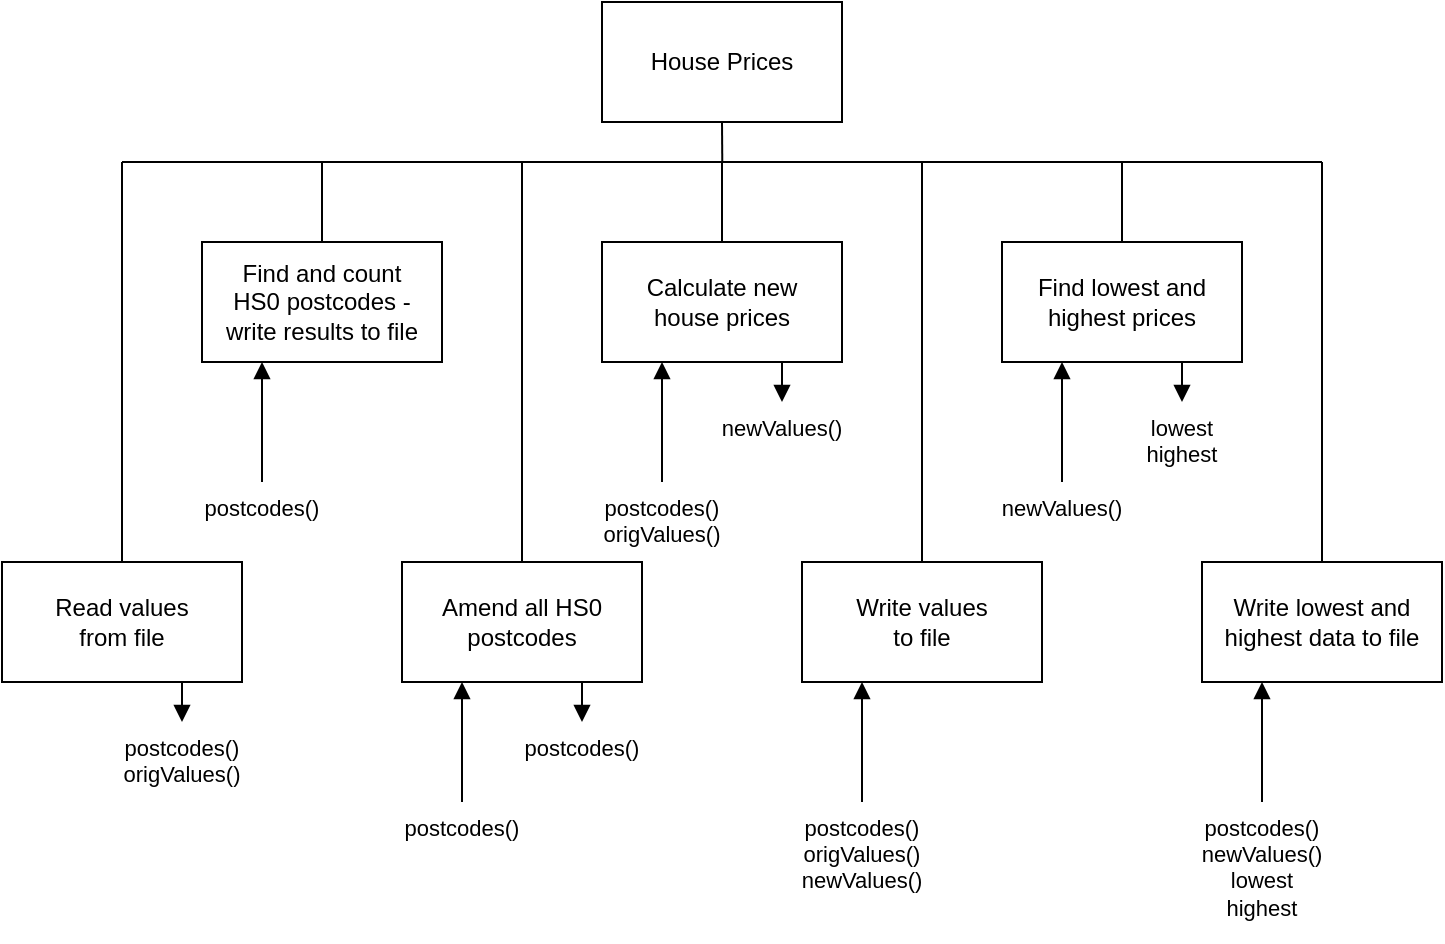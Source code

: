 <mxfile version="20.3.0" type="device"><diagram name="sd" id="VnjkQmpZoNo_wONIIv6f"><mxGraphModel dx="782" dy="539" grid="1" gridSize="10" guides="1" tooltips="1" connect="1" arrows="1" fold="1" page="1" pageScale="1" pageWidth="1169" pageHeight="827" math="0" shadow="0"><root><mxCell id="0"/><mxCell id="1" parent="0"/><mxCell id="U1RbsRqmAA--ChEILww5-11" style="rounded=0;orthogonalLoop=1;jettySize=auto;html=1;exitX=0.5;exitY=1;exitDx=0;exitDy=0;endArrow=none;endFill=0;" parent="1" source="PowVe_XcdjHxKWlcwQPH-1" edge="1"><mxGeometry relative="1" as="geometry"><mxPoint x="600.143" y="200.0" as="targetPoint"/></mxGeometry></mxCell><mxCell id="PowVe_XcdjHxKWlcwQPH-1" value="House Prices" style="rounded=0;whiteSpace=wrap;html=1;spacingLeft=4;spacingRight=4;" parent="1" vertex="1"><mxGeometry x="540" y="120" width="120" height="60" as="geometry"/></mxCell><mxCell id="PowVe_XcdjHxKWlcwQPH-7" style="rounded=0;orthogonalLoop=1;jettySize=auto;html=1;exitX=0.75;exitY=1;exitDx=0;exitDy=0;endArrow=block;endFill=1;" parent="1" source="PowVe_XcdjHxKWlcwQPH-2" edge="1"><mxGeometry relative="1" as="geometry"><mxPoint x="330" y="480" as="targetPoint"/></mxGeometry></mxCell><mxCell id="PowVe_XcdjHxKWlcwQPH-25" style="edgeStyle=none;shape=connector;rounded=0;orthogonalLoop=1;jettySize=auto;html=1;exitX=0.5;exitY=0;exitDx=0;exitDy=0;labelBackgroundColor=default;strokeColor=default;align=center;verticalAlign=middle;fontFamily=Helvetica;fontSize=11;fontColor=default;endArrow=none;endFill=0;" parent="1" source="PowVe_XcdjHxKWlcwQPH-2" edge="1"><mxGeometry relative="1" as="geometry"><mxPoint x="300" y="200" as="targetPoint"/></mxGeometry></mxCell><mxCell id="PowVe_XcdjHxKWlcwQPH-2" value="Read values&lt;br&gt;from file" style="rounded=0;whiteSpace=wrap;html=1;spacingLeft=4;spacingRight=4;" parent="1" vertex="1"><mxGeometry x="240" y="400" width="120" height="60" as="geometry"/></mxCell><mxCell id="PowVe_XcdjHxKWlcwQPH-9" style="edgeStyle=none;shape=connector;rounded=0;orthogonalLoop=1;jettySize=auto;html=1;exitX=0.25;exitY=1;exitDx=0;exitDy=0;labelBackgroundColor=default;strokeColor=default;align=center;verticalAlign=middle;fontFamily=Helvetica;fontSize=11;fontColor=default;endArrow=none;endFill=0;startArrow=block;startFill=1;" parent="1" source="PowVe_XcdjHxKWlcwQPH-3" edge="1"><mxGeometry relative="1" as="geometry"><mxPoint x="370" y="360" as="targetPoint"/></mxGeometry></mxCell><mxCell id="PowVe_XcdjHxKWlcwQPH-26" style="edgeStyle=none;shape=connector;rounded=0;orthogonalLoop=1;jettySize=auto;html=1;exitX=0.5;exitY=0;exitDx=0;exitDy=0;labelBackgroundColor=default;strokeColor=default;align=center;verticalAlign=middle;fontFamily=Helvetica;fontSize=11;fontColor=default;endArrow=none;endFill=0;" parent="1" source="PowVe_XcdjHxKWlcwQPH-3" edge="1"><mxGeometry relative="1" as="geometry"><mxPoint x="400" y="200" as="targetPoint"/></mxGeometry></mxCell><mxCell id="PowVe_XcdjHxKWlcwQPH-3" value="Find and count&lt;br&gt;HS0 postcodes -&lt;br&gt;write results to file" style="rounded=0;whiteSpace=wrap;html=1;spacingLeft=4;spacingRight=4;" parent="1" vertex="1"><mxGeometry x="340" y="240" width="120" height="60" as="geometry"/></mxCell><mxCell id="PowVe_XcdjHxKWlcwQPH-11" style="edgeStyle=none;shape=connector;rounded=0;orthogonalLoop=1;jettySize=auto;html=1;exitX=0.25;exitY=1;exitDx=0;exitDy=0;labelBackgroundColor=default;strokeColor=default;align=center;verticalAlign=middle;fontFamily=Helvetica;fontSize=11;fontColor=default;endArrow=none;endFill=0;startArrow=block;startFill=1;" parent="1" source="PowVe_XcdjHxKWlcwQPH-4" edge="1"><mxGeometry relative="1" as="geometry"><mxPoint x="470" y="520" as="targetPoint"/></mxGeometry></mxCell><mxCell id="PowVe_XcdjHxKWlcwQPH-12" style="edgeStyle=none;shape=connector;rounded=0;orthogonalLoop=1;jettySize=auto;html=1;exitX=0.75;exitY=1;exitDx=0;exitDy=0;labelBackgroundColor=default;strokeColor=default;align=center;verticalAlign=middle;fontFamily=Helvetica;fontSize=11;fontColor=default;endArrow=block;endFill=1;" parent="1" source="PowVe_XcdjHxKWlcwQPH-4" edge="1"><mxGeometry relative="1" as="geometry"><mxPoint x="530" y="480" as="targetPoint"/></mxGeometry></mxCell><mxCell id="RG_cs5pnTQg8f9EixFHb-1" style="edgeStyle=orthogonalEdgeStyle;rounded=0;orthogonalLoop=1;jettySize=auto;html=1;exitX=0.5;exitY=0;exitDx=0;exitDy=0;endArrow=none;endFill=0;" edge="1" parent="1" source="PowVe_XcdjHxKWlcwQPH-4"><mxGeometry relative="1" as="geometry"><mxPoint x="500" y="200" as="targetPoint"/></mxGeometry></mxCell><mxCell id="PowVe_XcdjHxKWlcwQPH-4" value="Amend all HS0 postcodes" style="rounded=0;whiteSpace=wrap;html=1;spacingLeft=4;spacingRight=4;" parent="1" vertex="1"><mxGeometry x="440" y="400" width="120" height="60" as="geometry"/></mxCell><mxCell id="PowVe_XcdjHxKWlcwQPH-16" style="edgeStyle=none;shape=connector;rounded=0;orthogonalLoop=1;jettySize=auto;html=1;exitX=0.25;exitY=1;exitDx=0;exitDy=0;labelBackgroundColor=default;strokeColor=default;align=center;verticalAlign=middle;fontFamily=Helvetica;fontSize=11;fontColor=default;endArrow=none;endFill=0;startArrow=block;startFill=1;" parent="1" source="PowVe_XcdjHxKWlcwQPH-5" edge="1"><mxGeometry relative="1" as="geometry"><mxPoint x="570" y="360" as="targetPoint"/></mxGeometry></mxCell><mxCell id="PowVe_XcdjHxKWlcwQPH-17" style="edgeStyle=none;shape=connector;rounded=0;orthogonalLoop=1;jettySize=auto;html=1;exitX=0.75;exitY=1;exitDx=0;exitDy=0;labelBackgroundColor=default;strokeColor=default;align=center;verticalAlign=middle;fontFamily=Helvetica;fontSize=11;fontColor=default;endArrow=block;endFill=1;" parent="1" source="PowVe_XcdjHxKWlcwQPH-5" edge="1"><mxGeometry relative="1" as="geometry"><mxPoint x="630" y="320" as="targetPoint"/></mxGeometry></mxCell><mxCell id="PowVe_XcdjHxKWlcwQPH-27" style="edgeStyle=none;shape=connector;rounded=0;orthogonalLoop=1;jettySize=auto;html=1;exitX=0.5;exitY=0;exitDx=0;exitDy=0;labelBackgroundColor=default;strokeColor=default;align=center;verticalAlign=middle;fontFamily=Helvetica;fontSize=11;fontColor=default;endArrow=none;endFill=0;" parent="1" source="PowVe_XcdjHxKWlcwQPH-5" edge="1"><mxGeometry relative="1" as="geometry"><mxPoint x="600" y="200" as="targetPoint"/></mxGeometry></mxCell><mxCell id="PowVe_XcdjHxKWlcwQPH-5" value="Calculate new house prices" style="rounded=0;whiteSpace=wrap;html=1;spacingLeft=4;spacingRight=4;" parent="1" vertex="1"><mxGeometry x="540" y="240" width="120" height="60" as="geometry"/></mxCell><mxCell id="PowVe_XcdjHxKWlcwQPH-21" style="edgeStyle=none;shape=connector;rounded=0;orthogonalLoop=1;jettySize=auto;html=1;exitX=0.25;exitY=1;exitDx=0;exitDy=0;labelBackgroundColor=default;strokeColor=default;align=center;verticalAlign=middle;fontFamily=Helvetica;fontSize=11;fontColor=default;endArrow=none;endFill=0;startArrow=block;startFill=1;" parent="1" source="PowVe_XcdjHxKWlcwQPH-6" edge="1"><mxGeometry relative="1" as="geometry"><mxPoint x="670" y="520" as="targetPoint"/></mxGeometry></mxCell><mxCell id="PowVe_XcdjHxKWlcwQPH-28" style="edgeStyle=none;shape=connector;rounded=0;orthogonalLoop=1;jettySize=auto;html=1;exitX=0.5;exitY=0;exitDx=0;exitDy=0;labelBackgroundColor=default;strokeColor=default;align=center;verticalAlign=middle;fontFamily=Helvetica;fontSize=11;fontColor=default;endArrow=none;endFill=0;" parent="1" source="PowVe_XcdjHxKWlcwQPH-6" edge="1"><mxGeometry relative="1" as="geometry"><mxPoint x="700" y="200" as="targetPoint"/></mxGeometry></mxCell><mxCell id="PowVe_XcdjHxKWlcwQPH-6" value="Write values&lt;br&gt;to file" style="rounded=0;whiteSpace=wrap;html=1;spacingLeft=4;spacingRight=4;" parent="1" vertex="1"><mxGeometry x="640" y="400" width="120" height="60" as="geometry"/></mxCell><mxCell id="PowVe_XcdjHxKWlcwQPH-8" value="postcodes()&lt;br&gt;origValues()" style="text;html=1;strokeColor=none;fillColor=none;align=center;verticalAlign=top;whiteSpace=wrap;rounded=0;fontSize=11;fontFamily=Helvetica;fontColor=default;" parent="1" vertex="1"><mxGeometry x="290" y="480" width="80" height="40" as="geometry"/></mxCell><mxCell id="PowVe_XcdjHxKWlcwQPH-13" value="postcodes()" style="text;html=1;strokeColor=none;fillColor=none;align=center;verticalAlign=top;whiteSpace=wrap;rounded=0;fontSize=11;fontFamily=Helvetica;fontColor=default;" parent="1" vertex="1"><mxGeometry x="330" y="360" width="80" height="30" as="geometry"/></mxCell><mxCell id="PowVe_XcdjHxKWlcwQPH-14" value="postcodes()" style="text;html=1;strokeColor=none;fillColor=none;align=center;verticalAlign=top;whiteSpace=wrap;rounded=0;fontSize=11;fontFamily=Helvetica;fontColor=default;" parent="1" vertex="1"><mxGeometry x="430" y="520" width="80" height="30" as="geometry"/></mxCell><mxCell id="PowVe_XcdjHxKWlcwQPH-15" value="postcodes()" style="text;html=1;strokeColor=none;fillColor=none;align=center;verticalAlign=top;whiteSpace=wrap;rounded=0;fontSize=11;fontFamily=Helvetica;fontColor=default;" parent="1" vertex="1"><mxGeometry x="490" y="480" width="80" height="30" as="geometry"/></mxCell><mxCell id="PowVe_XcdjHxKWlcwQPH-18" value="postcodes()&lt;br&gt;origValues()" style="text;html=1;strokeColor=none;fillColor=none;align=center;verticalAlign=top;whiteSpace=wrap;rounded=0;fontSize=11;fontFamily=Helvetica;fontColor=default;" parent="1" vertex="1"><mxGeometry x="530" y="360" width="80" height="40" as="geometry"/></mxCell><mxCell id="PowVe_XcdjHxKWlcwQPH-19" value="newValues()" style="text;html=1;strokeColor=none;fillColor=none;align=center;verticalAlign=top;whiteSpace=wrap;rounded=0;fontSize=11;fontFamily=Helvetica;fontColor=default;" parent="1" vertex="1"><mxGeometry x="590" y="320" width="80" height="30" as="geometry"/></mxCell><mxCell id="PowVe_XcdjHxKWlcwQPH-22" value="postcodes()&lt;br&gt;origValues()&lt;br&gt;newValues()" style="text;html=1;strokeColor=none;fillColor=none;align=center;verticalAlign=top;whiteSpace=wrap;rounded=0;fontSize=11;fontFamily=Helvetica;fontColor=default;" parent="1" vertex="1"><mxGeometry x="630" y="520" width="80" height="50" as="geometry"/></mxCell><mxCell id="PowVe_XcdjHxKWlcwQPH-23" value="" style="endArrow=none;html=1;rounded=0;labelBackgroundColor=default;strokeColor=default;align=center;verticalAlign=middle;fontFamily=Helvetica;fontSize=11;fontColor=default;shape=connector;" parent="1" edge="1"><mxGeometry width="50" height="50" relative="1" as="geometry"><mxPoint x="300" y="200" as="sourcePoint"/><mxPoint x="900" y="200" as="targetPoint"/></mxGeometry></mxCell><mxCell id="U1RbsRqmAA--ChEILww5-1" style="edgeStyle=none;shape=connector;rounded=0;orthogonalLoop=1;jettySize=auto;html=1;exitX=0.25;exitY=1;exitDx=0;exitDy=0;labelBackgroundColor=default;strokeColor=default;align=center;verticalAlign=middle;fontFamily=Helvetica;fontSize=11;fontColor=default;endArrow=none;endFill=0;startArrow=block;startFill=1;" parent="1" source="U1RbsRqmAA--ChEILww5-4" edge="1"><mxGeometry relative="1" as="geometry"><mxPoint x="770" y="360" as="targetPoint"/></mxGeometry></mxCell><mxCell id="U1RbsRqmAA--ChEILww5-2" style="edgeStyle=none;shape=connector;rounded=0;orthogonalLoop=1;jettySize=auto;html=1;exitX=0.75;exitY=1;exitDx=0;exitDy=0;labelBackgroundColor=default;strokeColor=default;align=center;verticalAlign=middle;fontFamily=Helvetica;fontSize=11;fontColor=default;endArrow=block;endFill=1;" parent="1" source="U1RbsRqmAA--ChEILww5-4" edge="1"><mxGeometry relative="1" as="geometry"><mxPoint x="830" y="320" as="targetPoint"/></mxGeometry></mxCell><mxCell id="U1RbsRqmAA--ChEILww5-3" style="edgeStyle=none;shape=connector;rounded=0;orthogonalLoop=1;jettySize=auto;html=1;exitX=0.5;exitY=0;exitDx=0;exitDy=0;labelBackgroundColor=default;strokeColor=default;align=center;verticalAlign=middle;fontFamily=Helvetica;fontSize=11;fontColor=default;endArrow=none;endFill=0;" parent="1" source="U1RbsRqmAA--ChEILww5-4" edge="1"><mxGeometry relative="1" as="geometry"><mxPoint x="800" y="200" as="targetPoint"/></mxGeometry></mxCell><mxCell id="U1RbsRqmAA--ChEILww5-4" value="Find lowest and highest prices" style="rounded=0;whiteSpace=wrap;html=1;spacingLeft=4;spacingRight=4;" parent="1" vertex="1"><mxGeometry x="740" y="240" width="120" height="60" as="geometry"/></mxCell><mxCell id="U1RbsRqmAA--ChEILww5-5" style="edgeStyle=none;shape=connector;rounded=0;orthogonalLoop=1;jettySize=auto;html=1;exitX=0.25;exitY=1;exitDx=0;exitDy=0;labelBackgroundColor=default;strokeColor=default;align=center;verticalAlign=middle;fontFamily=Helvetica;fontSize=11;fontColor=default;endArrow=none;endFill=0;startArrow=block;startFill=1;" parent="1" source="U1RbsRqmAA--ChEILww5-7" edge="1"><mxGeometry relative="1" as="geometry"><mxPoint x="870" y="520" as="targetPoint"/></mxGeometry></mxCell><mxCell id="U1RbsRqmAA--ChEILww5-6" style="edgeStyle=none;shape=connector;rounded=0;orthogonalLoop=1;jettySize=auto;html=1;exitX=0.5;exitY=0;exitDx=0;exitDy=0;labelBackgroundColor=default;strokeColor=default;align=center;verticalAlign=middle;fontFamily=Helvetica;fontSize=11;fontColor=default;endArrow=none;endFill=0;" parent="1" source="U1RbsRqmAA--ChEILww5-7" edge="1"><mxGeometry relative="1" as="geometry"><mxPoint x="900" y="200" as="targetPoint"/></mxGeometry></mxCell><mxCell id="U1RbsRqmAA--ChEILww5-7" value="Write lowest and highest data&amp;nbsp;to file" style="rounded=0;whiteSpace=wrap;html=1;spacingLeft=4;spacingRight=4;" parent="1" vertex="1"><mxGeometry x="840" y="400" width="120" height="60" as="geometry"/></mxCell><mxCell id="U1RbsRqmAA--ChEILww5-8" value="lowest&lt;br&gt;highest" style="text;html=1;strokeColor=none;fillColor=none;align=center;verticalAlign=top;whiteSpace=wrap;rounded=0;fontSize=11;fontFamily=Helvetica;fontColor=default;" parent="1" vertex="1"><mxGeometry x="790" y="320" width="80" height="40" as="geometry"/></mxCell><mxCell id="U1RbsRqmAA--ChEILww5-9" value="postcodes()&lt;br&gt;newValues()&lt;br&gt;lowest&lt;br&gt;highest" style="text;html=1;strokeColor=none;fillColor=none;align=center;verticalAlign=top;whiteSpace=wrap;rounded=0;fontSize=11;fontFamily=Helvetica;fontColor=default;" parent="1" vertex="1"><mxGeometry x="830" y="520" width="80" height="70" as="geometry"/></mxCell><mxCell id="U1RbsRqmAA--ChEILww5-10" value="newValues()" style="text;html=1;strokeColor=none;fillColor=none;align=center;verticalAlign=top;whiteSpace=wrap;rounded=0;fontSize=11;fontFamily=Helvetica;fontColor=default;" parent="1" vertex="1"><mxGeometry x="730" y="360" width="80" height="40" as="geometry"/></mxCell></root></mxGraphModel></diagram></mxfile>